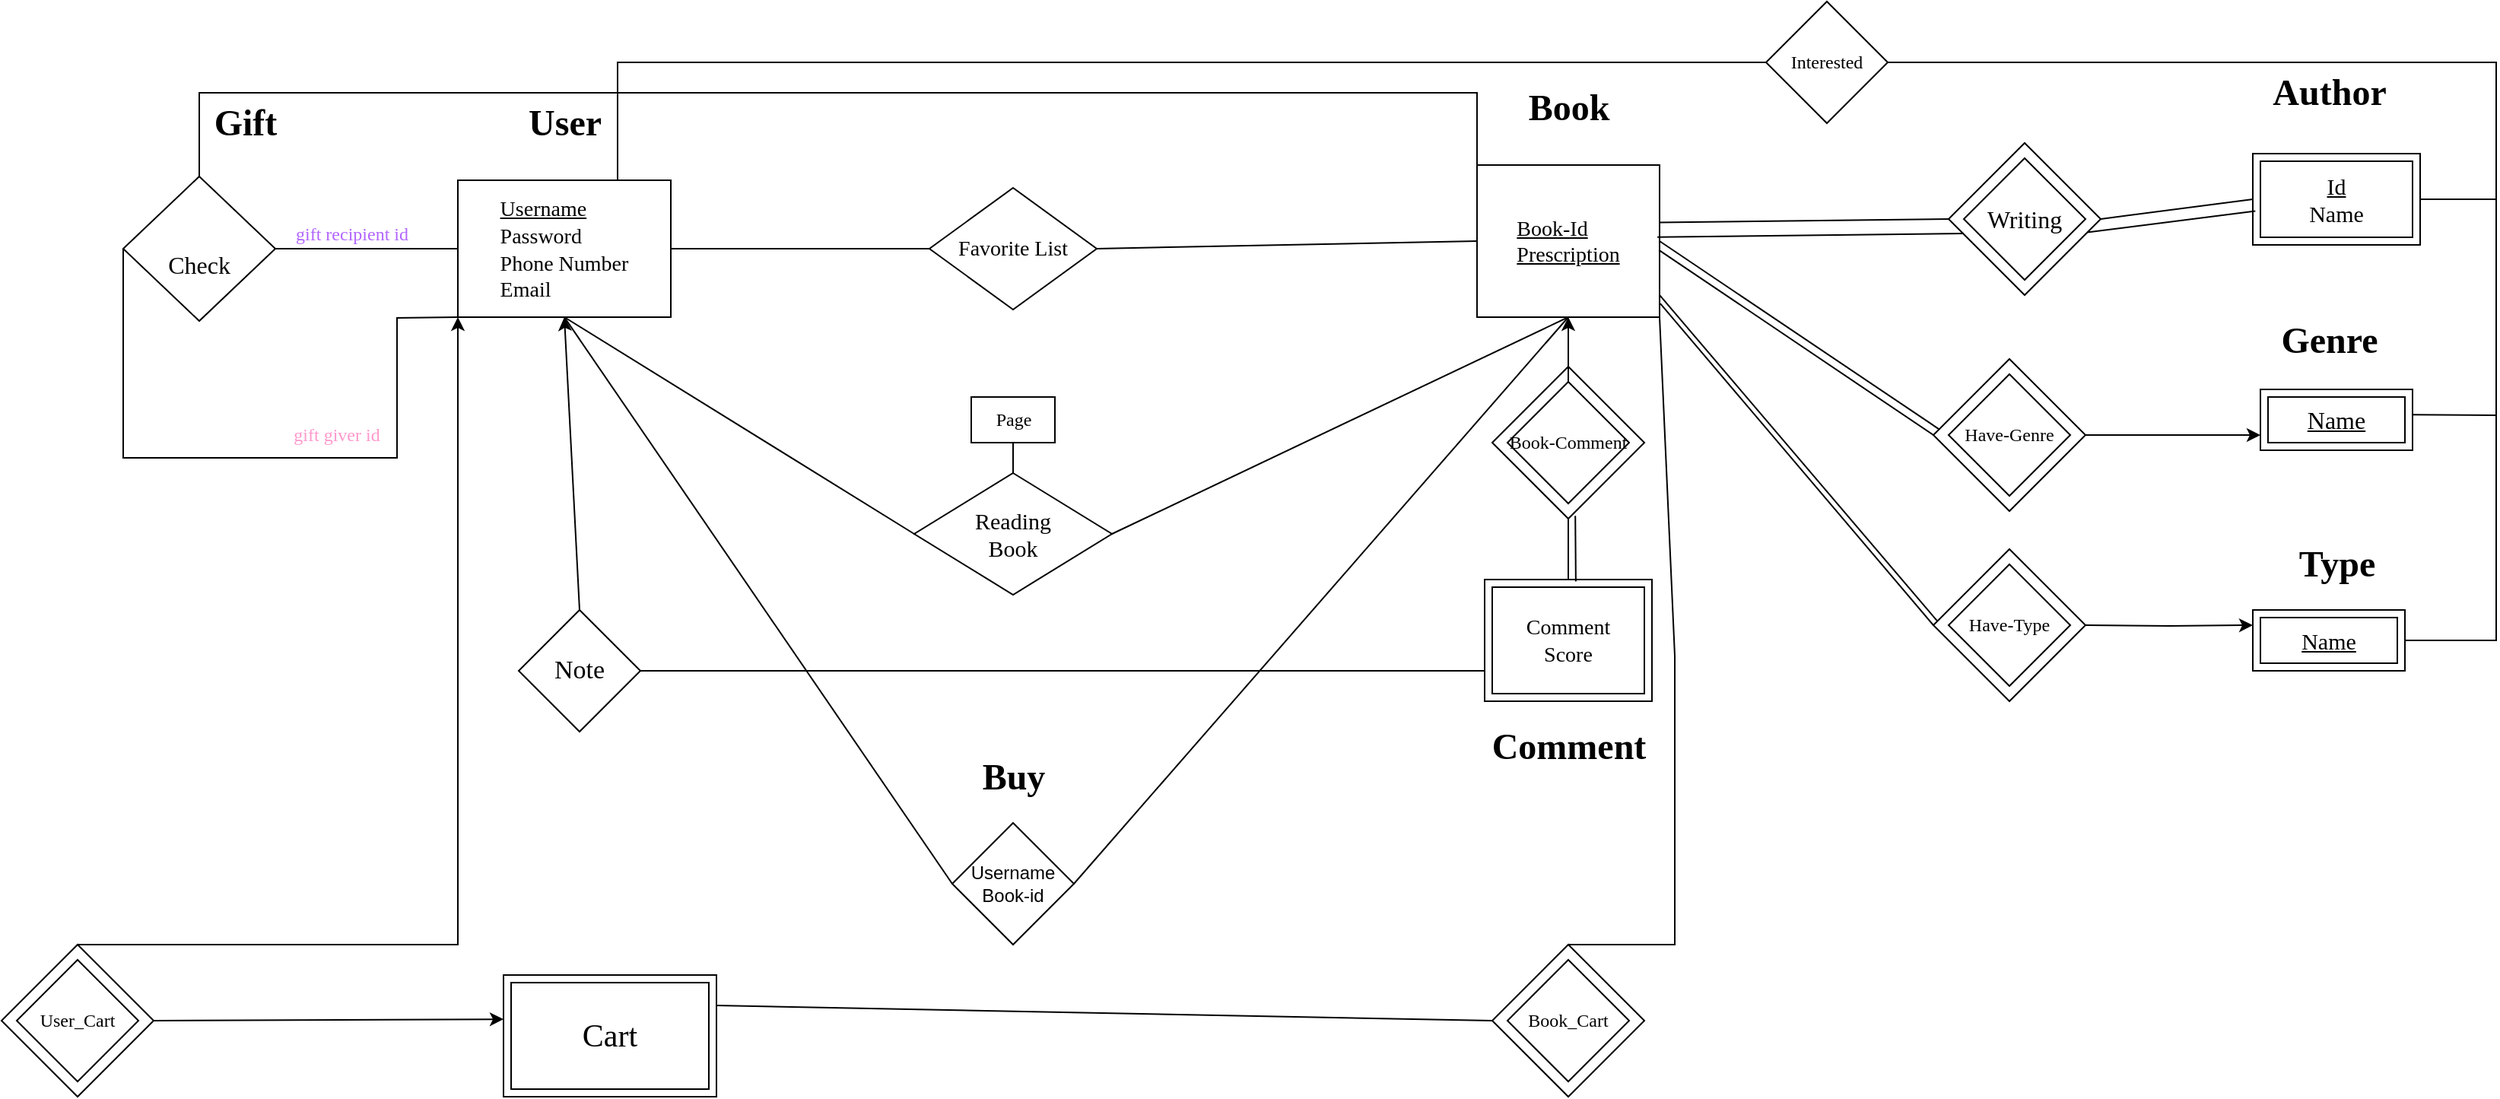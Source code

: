 <mxfile version="24.0.7" type="github">
  <diagram id="R2lEEEUBdFMjLlhIrx00" name="Page-1">
    <mxGraphModel dx="1235" dy="666" grid="1" gridSize="10" guides="1" tooltips="1" connect="1" arrows="1" fold="1" page="1" pageScale="1" pageWidth="850" pageHeight="1100" math="0" shadow="0" extFonts="Permanent Marker^https://fonts.googleapis.com/css?family=Permanent+Marker">
      <root>
        <mxCell id="0" />
        <mxCell id="1" parent="0" />
        <mxCell id="_bxE138KVNknaKNCEu1J-28" value="" style="rhombus;whiteSpace=wrap;html=1;" vertex="1" parent="1">
          <mxGeometry x="1290" y="370" width="100" height="100" as="geometry" />
        </mxCell>
        <mxCell id="_bxE138KVNknaKNCEu1J-21" style="edgeStyle=orthogonalEdgeStyle;rounded=0;orthogonalLoop=1;jettySize=auto;html=1;exitX=1;exitY=0.5;exitDx=0;exitDy=0;entryX=0;entryY=0.75;entryDx=0;entryDy=0;" edge="1" parent="1" source="_bxE138KVNknaKNCEu1J-20" target="_bxE138KVNknaKNCEu1J-16">
          <mxGeometry relative="1" as="geometry" />
        </mxCell>
        <mxCell id="_bxE138KVNknaKNCEu1J-20" value="" style="rhombus;whiteSpace=wrap;html=1;" vertex="1" parent="1">
          <mxGeometry x="1290" y="245" width="100" height="100" as="geometry" />
        </mxCell>
        <mxCell id="_bxE138KVNknaKNCEu1J-8" value="" style="rhombus;whiteSpace=wrap;html=1;" vertex="1" parent="1">
          <mxGeometry x="1300" y="103" width="100" height="100" as="geometry" />
        </mxCell>
        <mxCell id="afSQ8ZeILvtfSbpqYhhZ-14" value="" style="rhombus;whiteSpace=wrap;html=1;" parent="1" vertex="1">
          <mxGeometry x="1000" y="630" width="100" height="100" as="geometry" />
        </mxCell>
        <mxCell id="afSQ8ZeILvtfSbpqYhhZ-12" value="" style="rhombus;whiteSpace=wrap;html=1;" parent="1" vertex="1">
          <mxGeometry x="1000" y="250" width="100" height="100" as="geometry" />
        </mxCell>
        <mxCell id="afSQ8ZeILvtfSbpqYhhZ-9" value="" style="rhombus;whiteSpace=wrap;html=1;" parent="1" vertex="1">
          <mxGeometry x="20" y="630" width="100" height="100" as="geometry" />
        </mxCell>
        <mxCell id="WGg6MWx6K_NsCTq0mTEu-37" value="&lt;font face=&quot;Comic Sans MS&quot;&gt;User&lt;/font&gt;" style="text;strokeColor=none;fillColor=none;html=1;fontSize=24;fontStyle=1;verticalAlign=middle;align=center;labelBorderColor=none;" parent="1" vertex="1">
          <mxGeometry x="340" y="70" width="100" height="40" as="geometry" />
        </mxCell>
        <mxCell id="WGg6MWx6K_NsCTq0mTEu-38" value="&lt;div style=&quot;font-size: 14px;&quot; align=&quot;left&quot;&gt;&lt;font face=&quot;Comic Sans MS&quot;&gt;&lt;u&gt;Username&lt;/u&gt;&lt;/font&gt;&lt;/div&gt;&lt;div style=&quot;font-size: 14px;&quot; align=&quot;left&quot;&gt;&lt;font face=&quot;Comic Sans MS&quot;&gt;Password&lt;/font&gt;&lt;/div&gt;&lt;div style=&quot;font-size: 14px;&quot; align=&quot;left&quot;&gt;&lt;font face=&quot;Comic Sans MS&quot;&gt;Phone Number&lt;/font&gt;&lt;/div&gt;&lt;div style=&quot;font-size: 14px;&quot; align=&quot;left&quot;&gt;&lt;font face=&quot;Comic Sans MS&quot;&gt;Email&lt;br&gt;&lt;/font&gt;&lt;/div&gt;" style="rounded=0;whiteSpace=wrap;html=1;" parent="1" vertex="1">
          <mxGeometry x="320" y="127.5" width="140" height="90" as="geometry" />
        </mxCell>
        <mxCell id="WGg6MWx6K_NsCTq0mTEu-39" value="&lt;font face=&quot;Comic Sans MS&quot;&gt;Book&lt;/font&gt;" style="text;strokeColor=none;fillColor=none;html=1;fontSize=24;fontStyle=1;verticalAlign=middle;align=center;" parent="1" vertex="1">
          <mxGeometry x="1000" y="60" width="100" height="40" as="geometry" />
        </mxCell>
        <mxCell id="WGg6MWx6K_NsCTq0mTEu-41" value="&lt;div align=&quot;left&quot; style=&quot;font-size: 14px;&quot;&gt;&lt;font style=&quot;font-size: 14px;&quot;&gt;&lt;u&gt;Book-Id&lt;/u&gt;&lt;/font&gt;&lt;/div&gt;&lt;div align=&quot;left&quot; style=&quot;font-size: 14px;&quot;&gt;&lt;font style=&quot;font-size: 14px;&quot;&gt;&lt;u&gt;Prescription&lt;/u&gt;&lt;/font&gt;&lt;/div&gt;" style="rounded=0;whiteSpace=wrap;html=1;fontFamily=Comic Sans MS;" parent="1" vertex="1">
          <mxGeometry x="990" y="117.5" width="120" height="100" as="geometry" />
        </mxCell>
        <mxCell id="WGg6MWx6K_NsCTq0mTEu-43" value="&lt;font style=&quot;font-size: 14px;&quot; face=&quot;Comic Sans MS&quot;&gt;Favorite List&lt;/font&gt;" style="rhombus;whiteSpace=wrap;html=1;" parent="1" vertex="1">
          <mxGeometry x="630" y="132.5" width="110" height="80" as="geometry" />
        </mxCell>
        <mxCell id="WGg6MWx6K_NsCTq0mTEu-46" value="" style="endArrow=none;html=1;rounded=0;entryX=0;entryY=0.5;entryDx=0;entryDy=0;exitX=1;exitY=0.5;exitDx=0;exitDy=0;" parent="1" source="WGg6MWx6K_NsCTq0mTEu-38" target="WGg6MWx6K_NsCTq0mTEu-43" edge="1">
          <mxGeometry width="50" height="50" relative="1" as="geometry">
            <mxPoint x="400" y="290" as="sourcePoint" />
            <mxPoint x="450" y="240" as="targetPoint" />
          </mxGeometry>
        </mxCell>
        <mxCell id="WGg6MWx6K_NsCTq0mTEu-47" value="" style="endArrow=none;html=1;rounded=0;entryX=0;entryY=0.5;entryDx=0;entryDy=0;exitX=1;exitY=0.5;exitDx=0;exitDy=0;" parent="1" source="WGg6MWx6K_NsCTq0mTEu-43" target="WGg6MWx6K_NsCTq0mTEu-41" edge="1">
          <mxGeometry width="50" height="50" relative="1" as="geometry">
            <mxPoint x="400" y="290" as="sourcePoint" />
            <mxPoint x="450" y="240" as="targetPoint" />
          </mxGeometry>
        </mxCell>
        <mxCell id="WGg6MWx6K_NsCTq0mTEu-50" value="&lt;div style=&quot;font-size: 15px;&quot;&gt;&lt;font style=&quot;font-size: 15px;&quot; face=&quot;Comic Sans MS&quot;&gt;Reading&lt;/font&gt;&lt;/div&gt;&lt;div style=&quot;font-size: 15px;&quot;&gt;&lt;font style=&quot;font-size: 15px;&quot; face=&quot;Xin_lLQxRSFJA7oIeodW&quot;&gt;&lt;font style=&quot;font-size: 15px;&quot;&gt;Book&lt;/font&gt;&lt;/font&gt;&lt;font style=&quot;font-size: 15px;&quot; face=&quot;Xin_lLQxRSFJA7oIeodW&quot;&gt;&lt;br&gt;&lt;/font&gt;&lt;/div&gt;" style="rhombus;whiteSpace=wrap;html=1;" parent="1" vertex="1">
          <mxGeometry x="620" y="320" width="130" height="80" as="geometry" />
        </mxCell>
        <mxCell id="WGg6MWx6K_NsCTq0mTEu-56" value="" style="endArrow=none;html=1;rounded=0;exitX=0;exitY=0.5;exitDx=0;exitDy=0;entryX=0.5;entryY=1;entryDx=0;entryDy=0;" parent="1" source="WGg6MWx6K_NsCTq0mTEu-50" target="WGg6MWx6K_NsCTq0mTEu-38" edge="1">
          <mxGeometry width="50" height="50" relative="1" as="geometry">
            <mxPoint x="380" y="330" as="sourcePoint" />
            <mxPoint x="450" y="240" as="targetPoint" />
          </mxGeometry>
        </mxCell>
        <mxCell id="WGg6MWx6K_NsCTq0mTEu-57" value="" style="endArrow=none;html=1;rounded=0;entryX=0.5;entryY=1;entryDx=0;entryDy=0;exitX=1;exitY=0.5;exitDx=0;exitDy=0;" parent="1" source="WGg6MWx6K_NsCTq0mTEu-50" target="WGg6MWx6K_NsCTq0mTEu-41" edge="1">
          <mxGeometry width="50" height="50" relative="1" as="geometry">
            <mxPoint x="400" y="290" as="sourcePoint" />
            <mxPoint x="450" y="240" as="targetPoint" />
          </mxGeometry>
        </mxCell>
        <mxCell id="Ivra6XouOfreSbeCau9g-1" value="&lt;div style=&quot;font-size: 14px;&quot;&gt;&lt;font style=&quot;font-size: 14px;&quot; face=&quot;Comic Sans MS&quot;&gt;Comment&lt;/font&gt;&lt;/div&gt;&lt;div style=&quot;font-size: 14px;&quot;&gt;&lt;font style=&quot;font-size: 14px;&quot; face=&quot;cnri7KbCF3ekAPo07FWo&quot;&gt;&lt;font style=&quot;font-size: 14px;&quot;&gt;Score&lt;/font&gt;&lt;/font&gt;&lt;font style=&quot;font-size: 14px;&quot; face=&quot;cnri7KbCF3ekAPo07FWo&quot;&gt;&lt;br&gt;&lt;/font&gt;&lt;/div&gt;" style="shape=ext;margin=3;double=1;whiteSpace=wrap;html=1;align=center;" parent="1" vertex="1">
          <mxGeometry x="995" y="390" width="110" height="80" as="geometry" />
        </mxCell>
        <mxCell id="Ivra6XouOfreSbeCau9g-2" value="&lt;font face=&quot;Comic Sans MS&quot;&gt;Comment&lt;/font&gt;" style="text;strokeColor=none;fillColor=none;html=1;fontSize=24;fontStyle=1;verticalAlign=middle;align=center;" parent="1" vertex="1">
          <mxGeometry x="1000" y="480" width="100" height="40" as="geometry" />
        </mxCell>
        <mxCell id="Ivra6XouOfreSbeCau9g-3" value="&lt;font face=&quot;Comic Sans MS&quot;&gt;Book-Comment&lt;/font&gt;" style="rhombus;whiteSpace=wrap;html=1;" parent="1" vertex="1">
          <mxGeometry x="1010" y="260" width="80" height="80" as="geometry" />
        </mxCell>
        <mxCell id="Ivra6XouOfreSbeCau9g-4" value="" style="endArrow=classic;html=1;rounded=0;entryX=0.5;entryY=1;entryDx=0;entryDy=0;exitX=0.5;exitY=0;exitDx=0;exitDy=0;" parent="1" source="Ivra6XouOfreSbeCau9g-3" target="WGg6MWx6K_NsCTq0mTEu-41" edge="1">
          <mxGeometry width="50" height="50" relative="1" as="geometry">
            <mxPoint x="400" y="360" as="sourcePoint" />
            <mxPoint x="450" y="310" as="targetPoint" />
          </mxGeometry>
        </mxCell>
        <mxCell id="Ivra6XouOfreSbeCau9g-5" value="" style="endArrow=none;html=1;rounded=0;entryX=0.5;entryY=1;entryDx=0;entryDy=0;exitX=0.5;exitY=0;exitDx=0;exitDy=0;" parent="1" source="Ivra6XouOfreSbeCau9g-1" target="afSQ8ZeILvtfSbpqYhhZ-12" edge="1">
          <mxGeometry width="50" height="50" relative="1" as="geometry">
            <mxPoint x="400" y="360" as="sourcePoint" />
            <mxPoint x="450" y="310" as="targetPoint" />
          </mxGeometry>
        </mxCell>
        <mxCell id="Ivra6XouOfreSbeCau9g-6" value="" style="endArrow=none;html=1;rounded=0;entryX=0.546;entryY=0.981;entryDx=0;entryDy=0;entryPerimeter=0;exitX=0.545;exitY=0.015;exitDx=0;exitDy=0;exitPerimeter=0;" parent="1" target="afSQ8ZeILvtfSbpqYhhZ-12" edge="1" source="Ivra6XouOfreSbeCau9g-1">
          <mxGeometry width="50" height="50" relative="1" as="geometry">
            <mxPoint x="1143" y="410" as="sourcePoint" />
            <mxPoint x="450" y="310" as="targetPoint" />
          </mxGeometry>
        </mxCell>
        <mxCell id="Ivra6XouOfreSbeCau9g-7" value="&lt;font style=&quot;font-size: 17px;&quot; face=&quot;Comic Sans MS&quot;&gt;Note&lt;/font&gt;" style="rhombus;whiteSpace=wrap;html=1;" parent="1" vertex="1">
          <mxGeometry x="360" y="410" width="80" height="80" as="geometry" />
        </mxCell>
        <mxCell id="Ivra6XouOfreSbeCau9g-10" value="" style="endArrow=none;html=1;rounded=0;exitX=1;exitY=0.5;exitDx=0;exitDy=0;entryX=0;entryY=0.75;entryDx=0;entryDy=0;" parent="1" source="Ivra6XouOfreSbeCau9g-7" edge="1" target="Ivra6XouOfreSbeCau9g-1">
          <mxGeometry width="50" height="50" relative="1" as="geometry">
            <mxPoint x="400" y="360" as="sourcePoint" />
            <mxPoint x="1070" y="450" as="targetPoint" />
            <Array as="points" />
          </mxGeometry>
        </mxCell>
        <mxCell id="Ivra6XouOfreSbeCau9g-11" value="" style="endArrow=classic;html=1;rounded=0;entryX=0.5;entryY=1;entryDx=0;entryDy=0;exitX=0.5;exitY=0;exitDx=0;exitDy=0;" parent="1" source="Ivra6XouOfreSbeCau9g-7" target="WGg6MWx6K_NsCTq0mTEu-38" edge="1">
          <mxGeometry width="50" height="50" relative="1" as="geometry">
            <mxPoint x="400" y="360" as="sourcePoint" />
            <mxPoint x="450" y="310" as="targetPoint" />
          </mxGeometry>
        </mxCell>
        <mxCell id="afSQ8ZeILvtfSbpqYhhZ-1" value="&lt;div&gt;Username&lt;/div&gt;&lt;div&gt;Book-id&lt;br&gt;&lt;/div&gt;" style="rhombus;whiteSpace=wrap;html=1;" parent="1" vertex="1">
          <mxGeometry x="645" y="550" width="80" height="80" as="geometry" />
        </mxCell>
        <mxCell id="afSQ8ZeILvtfSbpqYhhZ-2" value="&lt;font face=&quot;Comic Sans MS&quot;&gt;Buy&lt;/font&gt;" style="text;strokeColor=none;fillColor=none;html=1;fontSize=24;fontStyle=1;verticalAlign=middle;align=center;" parent="1" vertex="1">
          <mxGeometry x="635" y="500" width="100" height="40" as="geometry" />
        </mxCell>
        <mxCell id="afSQ8ZeILvtfSbpqYhhZ-3" value="" style="endArrow=none;html=1;rounded=0;exitX=0;exitY=0.5;exitDx=0;exitDy=0;entryX=0.5;entryY=1;entryDx=0;entryDy=0;" parent="1" source="afSQ8ZeILvtfSbpqYhhZ-1" target="WGg6MWx6K_NsCTq0mTEu-38" edge="1">
          <mxGeometry width="50" height="50" relative="1" as="geometry">
            <mxPoint x="400" y="520" as="sourcePoint" />
            <mxPoint x="450" y="470" as="targetPoint" />
          </mxGeometry>
        </mxCell>
        <mxCell id="afSQ8ZeILvtfSbpqYhhZ-4" value="" style="endArrow=none;html=1;rounded=0;exitX=1;exitY=0.5;exitDx=0;exitDy=0;entryX=0.5;entryY=1;entryDx=0;entryDy=0;" parent="1" source="afSQ8ZeILvtfSbpqYhhZ-1" target="WGg6MWx6K_NsCTq0mTEu-41" edge="1">
          <mxGeometry width="50" height="50" relative="1" as="geometry">
            <mxPoint x="400" y="460" as="sourcePoint" />
            <mxPoint x="450" y="410" as="targetPoint" />
          </mxGeometry>
        </mxCell>
        <mxCell id="afSQ8ZeILvtfSbpqYhhZ-7" value="&lt;font style=&quot;font-size: 21px;&quot; face=&quot;Comic Sans MS&quot;&gt;Cart&lt;/font&gt;" style="shape=ext;margin=3;double=1;whiteSpace=wrap;html=1;align=center;" parent="1" vertex="1">
          <mxGeometry x="350" y="650" width="140" height="80" as="geometry" />
        </mxCell>
        <mxCell id="afSQ8ZeILvtfSbpqYhhZ-8" value="&lt;font face=&quot;Comic Sans MS&quot;&gt;User_Cart&lt;/font&gt;" style="rhombus;whiteSpace=wrap;html=1;" parent="1" vertex="1">
          <mxGeometry x="30" y="640" width="80" height="80" as="geometry" />
        </mxCell>
        <mxCell id="afSQ8ZeILvtfSbpqYhhZ-10" value="" style="endArrow=classic;html=1;rounded=0;exitX=1;exitY=0.5;exitDx=0;exitDy=0;entryX=0;entryY=0.363;entryDx=0;entryDy=0;entryPerimeter=0;" parent="1" source="afSQ8ZeILvtfSbpqYhhZ-9" target="afSQ8ZeILvtfSbpqYhhZ-7" edge="1">
          <mxGeometry width="50" height="50" relative="1" as="geometry">
            <mxPoint x="400" y="570" as="sourcePoint" />
            <mxPoint x="450" y="520" as="targetPoint" />
          </mxGeometry>
        </mxCell>
        <mxCell id="afSQ8ZeILvtfSbpqYhhZ-11" value="" style="endArrow=classic;html=1;rounded=0;exitX=0.5;exitY=0;exitDx=0;exitDy=0;entryX=0;entryY=1;entryDx=0;entryDy=0;" parent="1" source="afSQ8ZeILvtfSbpqYhhZ-9" target="WGg6MWx6K_NsCTq0mTEu-38" edge="1">
          <mxGeometry width="50" height="50" relative="1" as="geometry">
            <mxPoint x="400" y="570" as="sourcePoint" />
            <mxPoint x="320" y="230" as="targetPoint" />
            <Array as="points">
              <mxPoint x="320" y="630" />
            </Array>
          </mxGeometry>
        </mxCell>
        <mxCell id="afSQ8ZeILvtfSbpqYhhZ-13" value="&lt;font face=&quot;Comic Sans MS&quot;&gt;Book_Cart&lt;/font&gt;" style="rhombus;whiteSpace=wrap;html=1;" parent="1" vertex="1">
          <mxGeometry x="1010" y="640" width="80" height="80" as="geometry" />
        </mxCell>
        <mxCell id="afSQ8ZeILvtfSbpqYhhZ-15" value="" style="endArrow=none;html=1;rounded=0;exitX=1;exitY=0.25;exitDx=0;exitDy=0;entryX=0;entryY=0.5;entryDx=0;entryDy=0;" parent="1" source="afSQ8ZeILvtfSbpqYhhZ-7" target="afSQ8ZeILvtfSbpqYhhZ-14" edge="1">
          <mxGeometry width="50" height="50" relative="1" as="geometry">
            <mxPoint x="400" y="530" as="sourcePoint" />
            <mxPoint x="450" y="480" as="targetPoint" />
          </mxGeometry>
        </mxCell>
        <mxCell id="afSQ8ZeILvtfSbpqYhhZ-16" value="" style="endArrow=none;html=1;rounded=0;exitX=0.5;exitY=0;exitDx=0;exitDy=0;entryX=1;entryY=1;entryDx=0;entryDy=0;" parent="1" source="afSQ8ZeILvtfSbpqYhhZ-14" target="WGg6MWx6K_NsCTq0mTEu-41" edge="1">
          <mxGeometry width="50" height="50" relative="1" as="geometry">
            <mxPoint x="400" y="530" as="sourcePoint" />
            <mxPoint x="450" y="480" as="targetPoint" />
            <Array as="points">
              <mxPoint x="1120" y="630" />
              <mxPoint x="1120" y="440" />
            </Array>
          </mxGeometry>
        </mxCell>
        <mxCell id="afSQ8ZeILvtfSbpqYhhZ-18" value="&lt;font style=&quot;font-size: 16px;&quot;&gt;&lt;br&gt;&lt;/font&gt;&lt;div style=&quot;font-size: 16px;&quot;&gt;&lt;font style=&quot;font-size: 16px;&quot; face=&quot;c_LbgyrrG6FDdpBPeejG&quot;&gt;Check&lt;br&gt;&lt;/font&gt;&lt;/div&gt;" style="rhombus;whiteSpace=wrap;html=1;" parent="1" vertex="1">
          <mxGeometry x="100" y="125" width="100" height="95" as="geometry" />
        </mxCell>
        <mxCell id="afSQ8ZeILvtfSbpqYhhZ-19" value="&lt;font face=&quot;Comic Sans MS&quot;&gt;Gift&lt;/font&gt;" style="text;strokeColor=none;fillColor=none;html=1;fontSize=24;fontStyle=1;verticalAlign=middle;align=center;" parent="1" vertex="1">
          <mxGeometry x="130" y="70" width="100" height="40" as="geometry" />
        </mxCell>
        <mxCell id="afSQ8ZeILvtfSbpqYhhZ-25" value="" style="endArrow=none;html=1;rounded=0;exitX=1;exitY=0.5;exitDx=0;exitDy=0;entryX=0;entryY=0.5;entryDx=0;entryDy=0;" parent="1" source="afSQ8ZeILvtfSbpqYhhZ-18" target="WGg6MWx6K_NsCTq0mTEu-38" edge="1">
          <mxGeometry width="50" height="50" relative="1" as="geometry">
            <mxPoint x="610" y="510" as="sourcePoint" />
            <mxPoint x="660" y="460" as="targetPoint" />
          </mxGeometry>
        </mxCell>
        <mxCell id="afSQ8ZeILvtfSbpqYhhZ-26" value="" style="endArrow=none;html=1;rounded=0;exitX=0;exitY=0.5;exitDx=0;exitDy=0;entryX=0;entryY=1;entryDx=0;entryDy=0;" parent="1" source="afSQ8ZeILvtfSbpqYhhZ-18" target="WGg6MWx6K_NsCTq0mTEu-38" edge="1">
          <mxGeometry width="50" height="50" relative="1" as="geometry">
            <mxPoint x="610" y="510" as="sourcePoint" />
            <mxPoint x="360" y="220" as="targetPoint" />
            <Array as="points">
              <mxPoint x="100" y="310" />
              <mxPoint x="280" y="310" />
              <mxPoint x="280" y="218" />
            </Array>
          </mxGeometry>
        </mxCell>
        <mxCell id="afSQ8ZeILvtfSbpqYhhZ-28" value="&lt;font color=&quot;#b266ff&quot; face=&quot;Times New Roman&quot;&gt;gift recipient id&lt;/font&gt;" style="text;html=1;align=center;verticalAlign=middle;resizable=0;points=[];autosize=1;strokeColor=none;fillColor=none;" parent="1" vertex="1">
          <mxGeometry x="200" y="148" width="100" height="30" as="geometry" />
        </mxCell>
        <mxCell id="afSQ8ZeILvtfSbpqYhhZ-29" value="&lt;font color=&quot;#ff99cc&quot; face=&quot;Times New Roman&quot;&gt;gift giver id&lt;/font&gt;" style="text;html=1;align=center;verticalAlign=middle;resizable=0;points=[];autosize=1;strokeColor=none;fillColor=none;" parent="1" vertex="1">
          <mxGeometry x="200" y="280" width="80" height="30" as="geometry" />
        </mxCell>
        <mxCell id="afSQ8ZeILvtfSbpqYhhZ-30" value="" style="endArrow=none;html=1;rounded=0;exitX=0.5;exitY=0;exitDx=0;exitDy=0;entryX=0;entryY=0;entryDx=0;entryDy=0;" parent="1" source="afSQ8ZeILvtfSbpqYhhZ-18" target="WGg6MWx6K_NsCTq0mTEu-41" edge="1">
          <mxGeometry width="50" height="50" relative="1" as="geometry">
            <mxPoint x="350" y="240" as="sourcePoint" />
            <mxPoint x="400" y="190" as="targetPoint" />
            <Array as="points">
              <mxPoint x="150" y="70" />
              <mxPoint x="650" y="70" />
              <mxPoint x="990" y="70" />
            </Array>
          </mxGeometry>
        </mxCell>
        <mxCell id="FeqJT7AoMHbJvBH4lTSW-6" value="&lt;div&gt;&lt;br&gt;&lt;/div&gt;&lt;div&gt;&lt;font face=&quot;Comic Sans MS&quot;&gt;Page&lt;/font&gt;&lt;br&gt;&lt;/div&gt;" style="rounded=0;whiteSpace=wrap;html=1;spacingTop=-16;" parent="1" vertex="1">
          <mxGeometry x="657.5" y="270" width="55" height="30" as="geometry" />
        </mxCell>
        <mxCell id="FeqJT7AoMHbJvBH4lTSW-9" value="" style="endArrow=none;html=1;rounded=0;exitX=0.5;exitY=0;exitDx=0;exitDy=0;entryX=0.5;entryY=1;entryDx=0;entryDy=0;" parent="1" source="WGg6MWx6K_NsCTq0mTEu-50" target="FeqJT7AoMHbJvBH4lTSW-6" edge="1">
          <mxGeometry width="50" height="50" relative="1" as="geometry">
            <mxPoint x="710" y="330" as="sourcePoint" />
            <mxPoint x="760" y="280" as="targetPoint" />
          </mxGeometry>
        </mxCell>
        <mxCell id="_bxE138KVNknaKNCEu1J-5" value="&lt;font face=&quot;Comic Sans MS&quot;&gt;Author&lt;/font&gt;" style="text;strokeColor=none;fillColor=none;html=1;fontSize=24;fontStyle=1;verticalAlign=middle;align=center;" vertex="1" parent="1">
          <mxGeometry x="1500" y="50" width="100" height="40" as="geometry" />
        </mxCell>
        <mxCell id="_bxE138KVNknaKNCEu1J-6" value="&lt;div style=&quot;font-size: 15px;&quot;&gt;&lt;font style=&quot;font-size: 15px;&quot; face=&quot;Comic Sans MS&quot;&gt;&lt;u&gt;Id&lt;/u&gt;&lt;/font&gt;&lt;/div&gt;&lt;div style=&quot;font-size: 15px;&quot;&gt;&lt;font style=&quot;font-size: 15px;&quot; face=&quot;vWf6hatJAO0ed1MXztRa&quot;&gt;&lt;font style=&quot;font-size: 15px;&quot;&gt;Name&lt;/font&gt;&lt;/font&gt;&lt;font style=&quot;font-size: 15px;&quot; face=&quot;vWf6hatJAO0ed1MXztRa&quot;&gt;&lt;br&gt;&lt;/font&gt;&lt;/div&gt;" style="shape=ext;margin=3;double=1;whiteSpace=wrap;html=1;align=center;" vertex="1" parent="1">
          <mxGeometry x="1500" y="110" width="110" height="60" as="geometry" />
        </mxCell>
        <mxCell id="_bxE138KVNknaKNCEu1J-7" value="&lt;font style=&quot;font-size: 16px;&quot; face=&quot;Comic Sans MS&quot;&gt;Writing&lt;/font&gt;" style="rhombus;whiteSpace=wrap;html=1;" vertex="1" parent="1">
          <mxGeometry x="1310" y="113" width="80" height="80" as="geometry" />
        </mxCell>
        <mxCell id="_bxE138KVNknaKNCEu1J-10" value="" style="endArrow=none;html=1;rounded=0;entryX=0;entryY=0.5;entryDx=0;entryDy=0;exitX=1;exitY=0.5;exitDx=0;exitDy=0;" edge="1" parent="1" source="_bxE138KVNknaKNCEu1J-8" target="_bxE138KVNknaKNCEu1J-6">
          <mxGeometry width="50" height="50" relative="1" as="geometry">
            <mxPoint x="1070" y="360" as="sourcePoint" />
            <mxPoint x="1120" y="310" as="targetPoint" />
          </mxGeometry>
        </mxCell>
        <mxCell id="_bxE138KVNknaKNCEu1J-11" value="" style="endArrow=none;html=1;rounded=0;entryX=0;entryY=0.5;entryDx=0;entryDy=0;exitX=0.998;exitY=0.377;exitDx=0;exitDy=0;exitPerimeter=0;" edge="1" parent="1" source="WGg6MWx6K_NsCTq0mTEu-41" target="_bxE138KVNknaKNCEu1J-8">
          <mxGeometry width="50" height="50" relative="1" as="geometry">
            <mxPoint x="1070" y="360" as="sourcePoint" />
            <mxPoint x="1120" y="310" as="targetPoint" />
          </mxGeometry>
        </mxCell>
        <mxCell id="_bxE138KVNknaKNCEu1J-13" value="" style="endArrow=none;html=1;rounded=0;entryX=0.015;entryY=0.63;entryDx=0;entryDy=0;exitX=0.911;exitY=0.588;exitDx=0;exitDy=0;exitPerimeter=0;entryPerimeter=0;" edge="1" parent="1" source="_bxE138KVNknaKNCEu1J-8" target="_bxE138KVNknaKNCEu1J-6">
          <mxGeometry width="50" height="50" relative="1" as="geometry">
            <mxPoint x="1070" y="360" as="sourcePoint" />
            <mxPoint x="1120" y="310" as="targetPoint" />
          </mxGeometry>
        </mxCell>
        <mxCell id="_bxE138KVNknaKNCEu1J-14" value="" style="endArrow=none;html=1;rounded=0;exitX=0.988;exitY=0.474;exitDx=0;exitDy=0;exitPerimeter=0;" edge="1" parent="1" source="WGg6MWx6K_NsCTq0mTEu-41">
          <mxGeometry width="50" height="50" relative="1" as="geometry">
            <mxPoint x="1220" y="172.5" as="sourcePoint" />
            <mxPoint x="1310" y="162.5" as="targetPoint" />
          </mxGeometry>
        </mxCell>
        <mxCell id="_bxE138KVNknaKNCEu1J-16" value="&lt;div&gt;&lt;font style=&quot;font-size: 16px;&quot; face=&quot;Comic Sans MS&quot;&gt;&lt;u&gt;Name&lt;/u&gt;&lt;/font&gt;&lt;/div&gt;" style="shape=ext;margin=3;double=1;whiteSpace=wrap;html=1;align=center;" vertex="1" parent="1">
          <mxGeometry x="1505" y="265" width="100" height="40" as="geometry" />
        </mxCell>
        <mxCell id="_bxE138KVNknaKNCEu1J-17" value="&lt;font face=&quot;Comic Sans MS&quot;&gt;Genre&lt;/font&gt;" style="text;strokeColor=none;fillColor=none;html=1;fontSize=24;fontStyle=1;verticalAlign=middle;align=center;" vertex="1" parent="1">
          <mxGeometry x="1500" y="212.5" width="100" height="40" as="geometry" />
        </mxCell>
        <mxCell id="_bxE138KVNknaKNCEu1J-19" value="&lt;font face=&quot;Comic Sans MS&quot;&gt;Have-Genre&lt;/font&gt;" style="rhombus;whiteSpace=wrap;html=1;" vertex="1" parent="1">
          <mxGeometry x="1300" y="255" width="80" height="80" as="geometry" />
        </mxCell>
        <mxCell id="_bxE138KVNknaKNCEu1J-23" value="" style="endArrow=none;html=1;rounded=0;exitX=1;exitY=0.5;exitDx=0;exitDy=0;entryX=0.041;entryY=0.464;entryDx=0;entryDy=0;entryPerimeter=0;" edge="1" parent="1" source="WGg6MWx6K_NsCTq0mTEu-41" target="_bxE138KVNknaKNCEu1J-20">
          <mxGeometry width="50" height="50" relative="1" as="geometry">
            <mxPoint x="1320" y="370" as="sourcePoint" />
            <mxPoint x="1370" y="320" as="targetPoint" />
            <Array as="points" />
          </mxGeometry>
        </mxCell>
        <mxCell id="_bxE138KVNknaKNCEu1J-24" value="" style="endArrow=none;html=1;rounded=0;exitX=0.997;exitY=0.559;exitDx=0;exitDy=0;exitPerimeter=0;entryX=0;entryY=0.5;entryDx=0;entryDy=0;" edge="1" parent="1" source="WGg6MWx6K_NsCTq0mTEu-41" target="_bxE138KVNknaKNCEu1J-20">
          <mxGeometry width="50" height="50" relative="1" as="geometry">
            <mxPoint x="1380" y="400" as="sourcePoint" />
            <mxPoint x="1430" y="350" as="targetPoint" />
          </mxGeometry>
        </mxCell>
        <mxCell id="_bxE138KVNknaKNCEu1J-25" value="&lt;font style=&quot;font-size: 15px;&quot; face=&quot;Comic Sans MS&quot;&gt;&lt;u&gt;Name&lt;/u&gt;&lt;/font&gt;" style="shape=ext;margin=3;double=1;whiteSpace=wrap;html=1;align=center;" vertex="1" parent="1">
          <mxGeometry x="1500" y="410" width="100" height="40" as="geometry" />
        </mxCell>
        <mxCell id="_bxE138KVNknaKNCEu1J-26" value="&lt;font face=&quot;Comic Sans MS&quot;&gt;Type&lt;/font&gt;" style="text;strokeColor=none;fillColor=none;html=1;fontSize=24;fontStyle=1;verticalAlign=middle;align=center;" vertex="1" parent="1">
          <mxGeometry x="1505" y="360" width="100" height="40" as="geometry" />
        </mxCell>
        <mxCell id="_bxE138KVNknaKNCEu1J-29" style="edgeStyle=orthogonalEdgeStyle;rounded=0;orthogonalLoop=1;jettySize=auto;html=1;entryX=0;entryY=0.25;entryDx=0;entryDy=0;" edge="1" parent="1" target="_bxE138KVNknaKNCEu1J-25">
          <mxGeometry relative="1" as="geometry">
            <mxPoint x="1490" y="420.0" as="targetPoint" />
            <mxPoint x="1390" y="420" as="sourcePoint" />
          </mxGeometry>
        </mxCell>
        <mxCell id="_bxE138KVNknaKNCEu1J-27" value="&lt;font face=&quot;Comic Sans MS&quot;&gt;Have-Type&lt;/font&gt;" style="rhombus;whiteSpace=wrap;html=1;" vertex="1" parent="1">
          <mxGeometry x="1300" y="380" width="80" height="80" as="geometry" />
        </mxCell>
        <mxCell id="_bxE138KVNknaKNCEu1J-30" value="" style="endArrow=none;html=1;rounded=0;exitX=0;exitY=0.5;exitDx=0;exitDy=0;entryX=1.004;entryY=0.911;entryDx=0;entryDy=0;entryPerimeter=0;" edge="1" parent="1" source="_bxE138KVNknaKNCEu1J-28" target="WGg6MWx6K_NsCTq0mTEu-41">
          <mxGeometry width="50" height="50" relative="1" as="geometry">
            <mxPoint x="1270" y="330" as="sourcePoint" />
            <mxPoint x="1320" y="280" as="targetPoint" />
          </mxGeometry>
        </mxCell>
        <mxCell id="_bxE138KVNknaKNCEu1J-31" value="" style="endArrow=none;html=1;rounded=0;exitX=0.025;exitY=0.472;exitDx=0;exitDy=0;exitPerimeter=0;entryX=0.999;entryY=0.853;entryDx=0;entryDy=0;entryPerimeter=0;" edge="1" parent="1" source="_bxE138KVNknaKNCEu1J-28" target="WGg6MWx6K_NsCTq0mTEu-41">
          <mxGeometry width="50" height="50" relative="1" as="geometry">
            <mxPoint x="1280" y="370" as="sourcePoint" />
            <mxPoint x="1320" y="280" as="targetPoint" />
          </mxGeometry>
        </mxCell>
        <mxCell id="_bxE138KVNknaKNCEu1J-33" value="" style="endArrow=none;html=1;rounded=0;exitX=1;exitY=0.5;exitDx=0;exitDy=0;entryX=1;entryY=0.5;entryDx=0;entryDy=0;" edge="1" parent="1" source="_bxE138KVNknaKNCEu1J-25" target="_bxE138KVNknaKNCEu1J-36">
          <mxGeometry width="50" height="50" relative="1" as="geometry">
            <mxPoint x="930" y="270" as="sourcePoint" />
            <mxPoint x="1460" y="40" as="targetPoint" />
            <Array as="points">
              <mxPoint x="1660" y="430" />
              <mxPoint x="1660" y="50" />
            </Array>
          </mxGeometry>
        </mxCell>
        <mxCell id="_bxE138KVNknaKNCEu1J-34" value="" style="endArrow=none;html=1;rounded=0;exitX=0.999;exitY=0.416;exitDx=0;exitDy=0;exitPerimeter=0;" edge="1" parent="1" source="_bxE138KVNknaKNCEu1J-16">
          <mxGeometry width="50" height="50" relative="1" as="geometry">
            <mxPoint x="1610" y="280" as="sourcePoint" />
            <mxPoint x="1660" y="282" as="targetPoint" />
          </mxGeometry>
        </mxCell>
        <mxCell id="_bxE138KVNknaKNCEu1J-35" value="" style="endArrow=none;html=1;rounded=0;exitX=1;exitY=0.5;exitDx=0;exitDy=0;" edge="1" parent="1" source="_bxE138KVNknaKNCEu1J-6">
          <mxGeometry width="50" height="50" relative="1" as="geometry">
            <mxPoint x="1440" y="280" as="sourcePoint" />
            <mxPoint x="1660" y="140" as="targetPoint" />
          </mxGeometry>
        </mxCell>
        <mxCell id="_bxE138KVNknaKNCEu1J-36" value="&lt;font face=&quot;Comic Sans MS&quot;&gt;Interested&lt;/font&gt;" style="rhombus;whiteSpace=wrap;html=1;" vertex="1" parent="1">
          <mxGeometry x="1180" y="10" width="80" height="80" as="geometry" />
        </mxCell>
        <mxCell id="_bxE138KVNknaKNCEu1J-37" value="" style="endArrow=none;html=1;rounded=0;exitX=0.75;exitY=0;exitDx=0;exitDy=0;entryX=0;entryY=0.5;entryDx=0;entryDy=0;" edge="1" parent="1" source="WGg6MWx6K_NsCTq0mTEu-38" target="_bxE138KVNknaKNCEu1J-36">
          <mxGeometry width="50" height="50" relative="1" as="geometry">
            <mxPoint x="860" y="340" as="sourcePoint" />
            <mxPoint x="910" y="290" as="targetPoint" />
            <Array as="points">
              <mxPoint x="425" y="50" />
            </Array>
          </mxGeometry>
        </mxCell>
      </root>
    </mxGraphModel>
  </diagram>
</mxfile>
